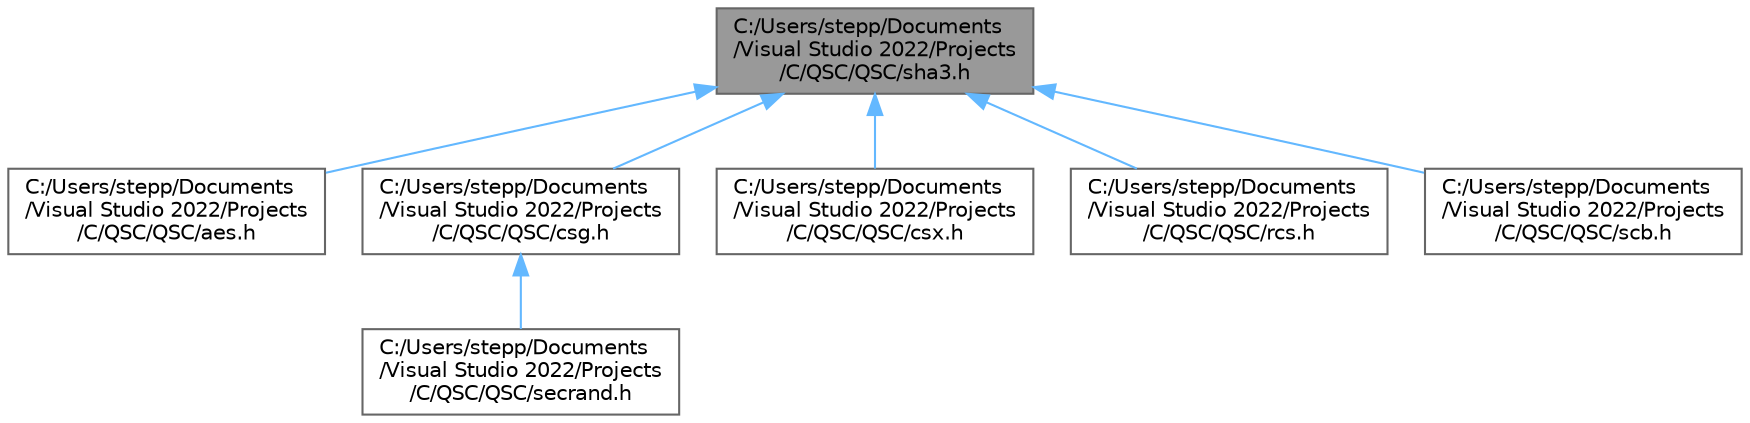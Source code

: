 digraph "C:/Users/stepp/Documents/Visual Studio 2022/Projects/C/QSC/QSC/sha3.h"
{
 // LATEX_PDF_SIZE
  bgcolor="transparent";
  edge [fontname=Helvetica,fontsize=10,labelfontname=Helvetica,labelfontsize=10];
  node [fontname=Helvetica,fontsize=10,shape=box,height=0.2,width=0.4];
  Node1 [id="Node000001",label="C:/Users/stepp/Documents\l/Visual Studio 2022/Projects\l/C/QSC/QSC/sha3.h",height=0.2,width=0.4,color="gray40", fillcolor="grey60", style="filled", fontcolor="black",tooltip="SHA3 header definition  Contains the public api and documentation for SHA3 digest,..."];
  Node1 -> Node2 [id="edge1_Node000001_Node000002",dir="back",color="steelblue1",style="solid",tooltip=" "];
  Node2 [id="Node000002",label="C:/Users/stepp/Documents\l/Visual Studio 2022/Projects\l/C/QSC/QSC/aes.h",height=0.2,width=0.4,color="grey40", fillcolor="white", style="filled",URL="$aes_8h.html",tooltip="An implementation of the AES symmetric cipher."];
  Node1 -> Node3 [id="edge2_Node000001_Node000003",dir="back",color="steelblue1",style="solid",tooltip=" "];
  Node3 [id="Node000003",label="C:/Users/stepp/Documents\l/Visual Studio 2022/Projects\l/C/QSC/QSC/csg.h",height=0.2,width=0.4,color="grey40", fillcolor="white", style="filled",URL="$csg_8h.html",tooltip="Contains the public api and documentation for the CSG pseudo-random bytes generator."];
  Node3 -> Node4 [id="edge3_Node000003_Node000004",dir="back",color="steelblue1",style="solid",tooltip=" "];
  Node4 [id="Node000004",label="C:/Users/stepp/Documents\l/Visual Studio 2022/Projects\l/C/QSC/QSC/secrand.h",height=0.2,width=0.4,color="grey40", fillcolor="white", style="filled",URL="$secrand_8h_source.html",tooltip=" "];
  Node1 -> Node5 [id="edge4_Node000001_Node000005",dir="back",color="steelblue1",style="solid",tooltip=" "];
  Node5 [id="Node000005",label="C:/Users/stepp/Documents\l/Visual Studio 2022/Projects\l/C/QSC/QSC/csx.h",height=0.2,width=0.4,color="grey40", fillcolor="white", style="filled",URL="$csx_8h.html",tooltip="ChaCha-based authenticated Stream cipher eXtension."];
  Node1 -> Node6 [id="edge5_Node000001_Node000006",dir="back",color="steelblue1",style="solid",tooltip=" "];
  Node6 [id="Node000006",label="C:/Users/stepp/Documents\l/Visual Studio 2022/Projects\l/C/QSC/QSC/rcs.h",height=0.2,width=0.4,color="grey40", fillcolor="white", style="filled",URL="$rcs_8h.html",tooltip="RCS function definitions  Rijndael-256 authenticated Cipher Stream."];
  Node1 -> Node7 [id="edge6_Node000001_Node000007",dir="back",color="steelblue1",style="solid",tooltip=" "];
  Node7 [id="Node000007",label="C:/Users/stepp/Documents\l/Visual Studio 2022/Projects\l/C/QSC/QSC/scb.h",height=0.2,width=0.4,color="grey40", fillcolor="white", style="filled",URL="$scb_8h.html",tooltip="An implementation of the SHAKE Cost Based key derivation function: SCB-KDF."];
}
